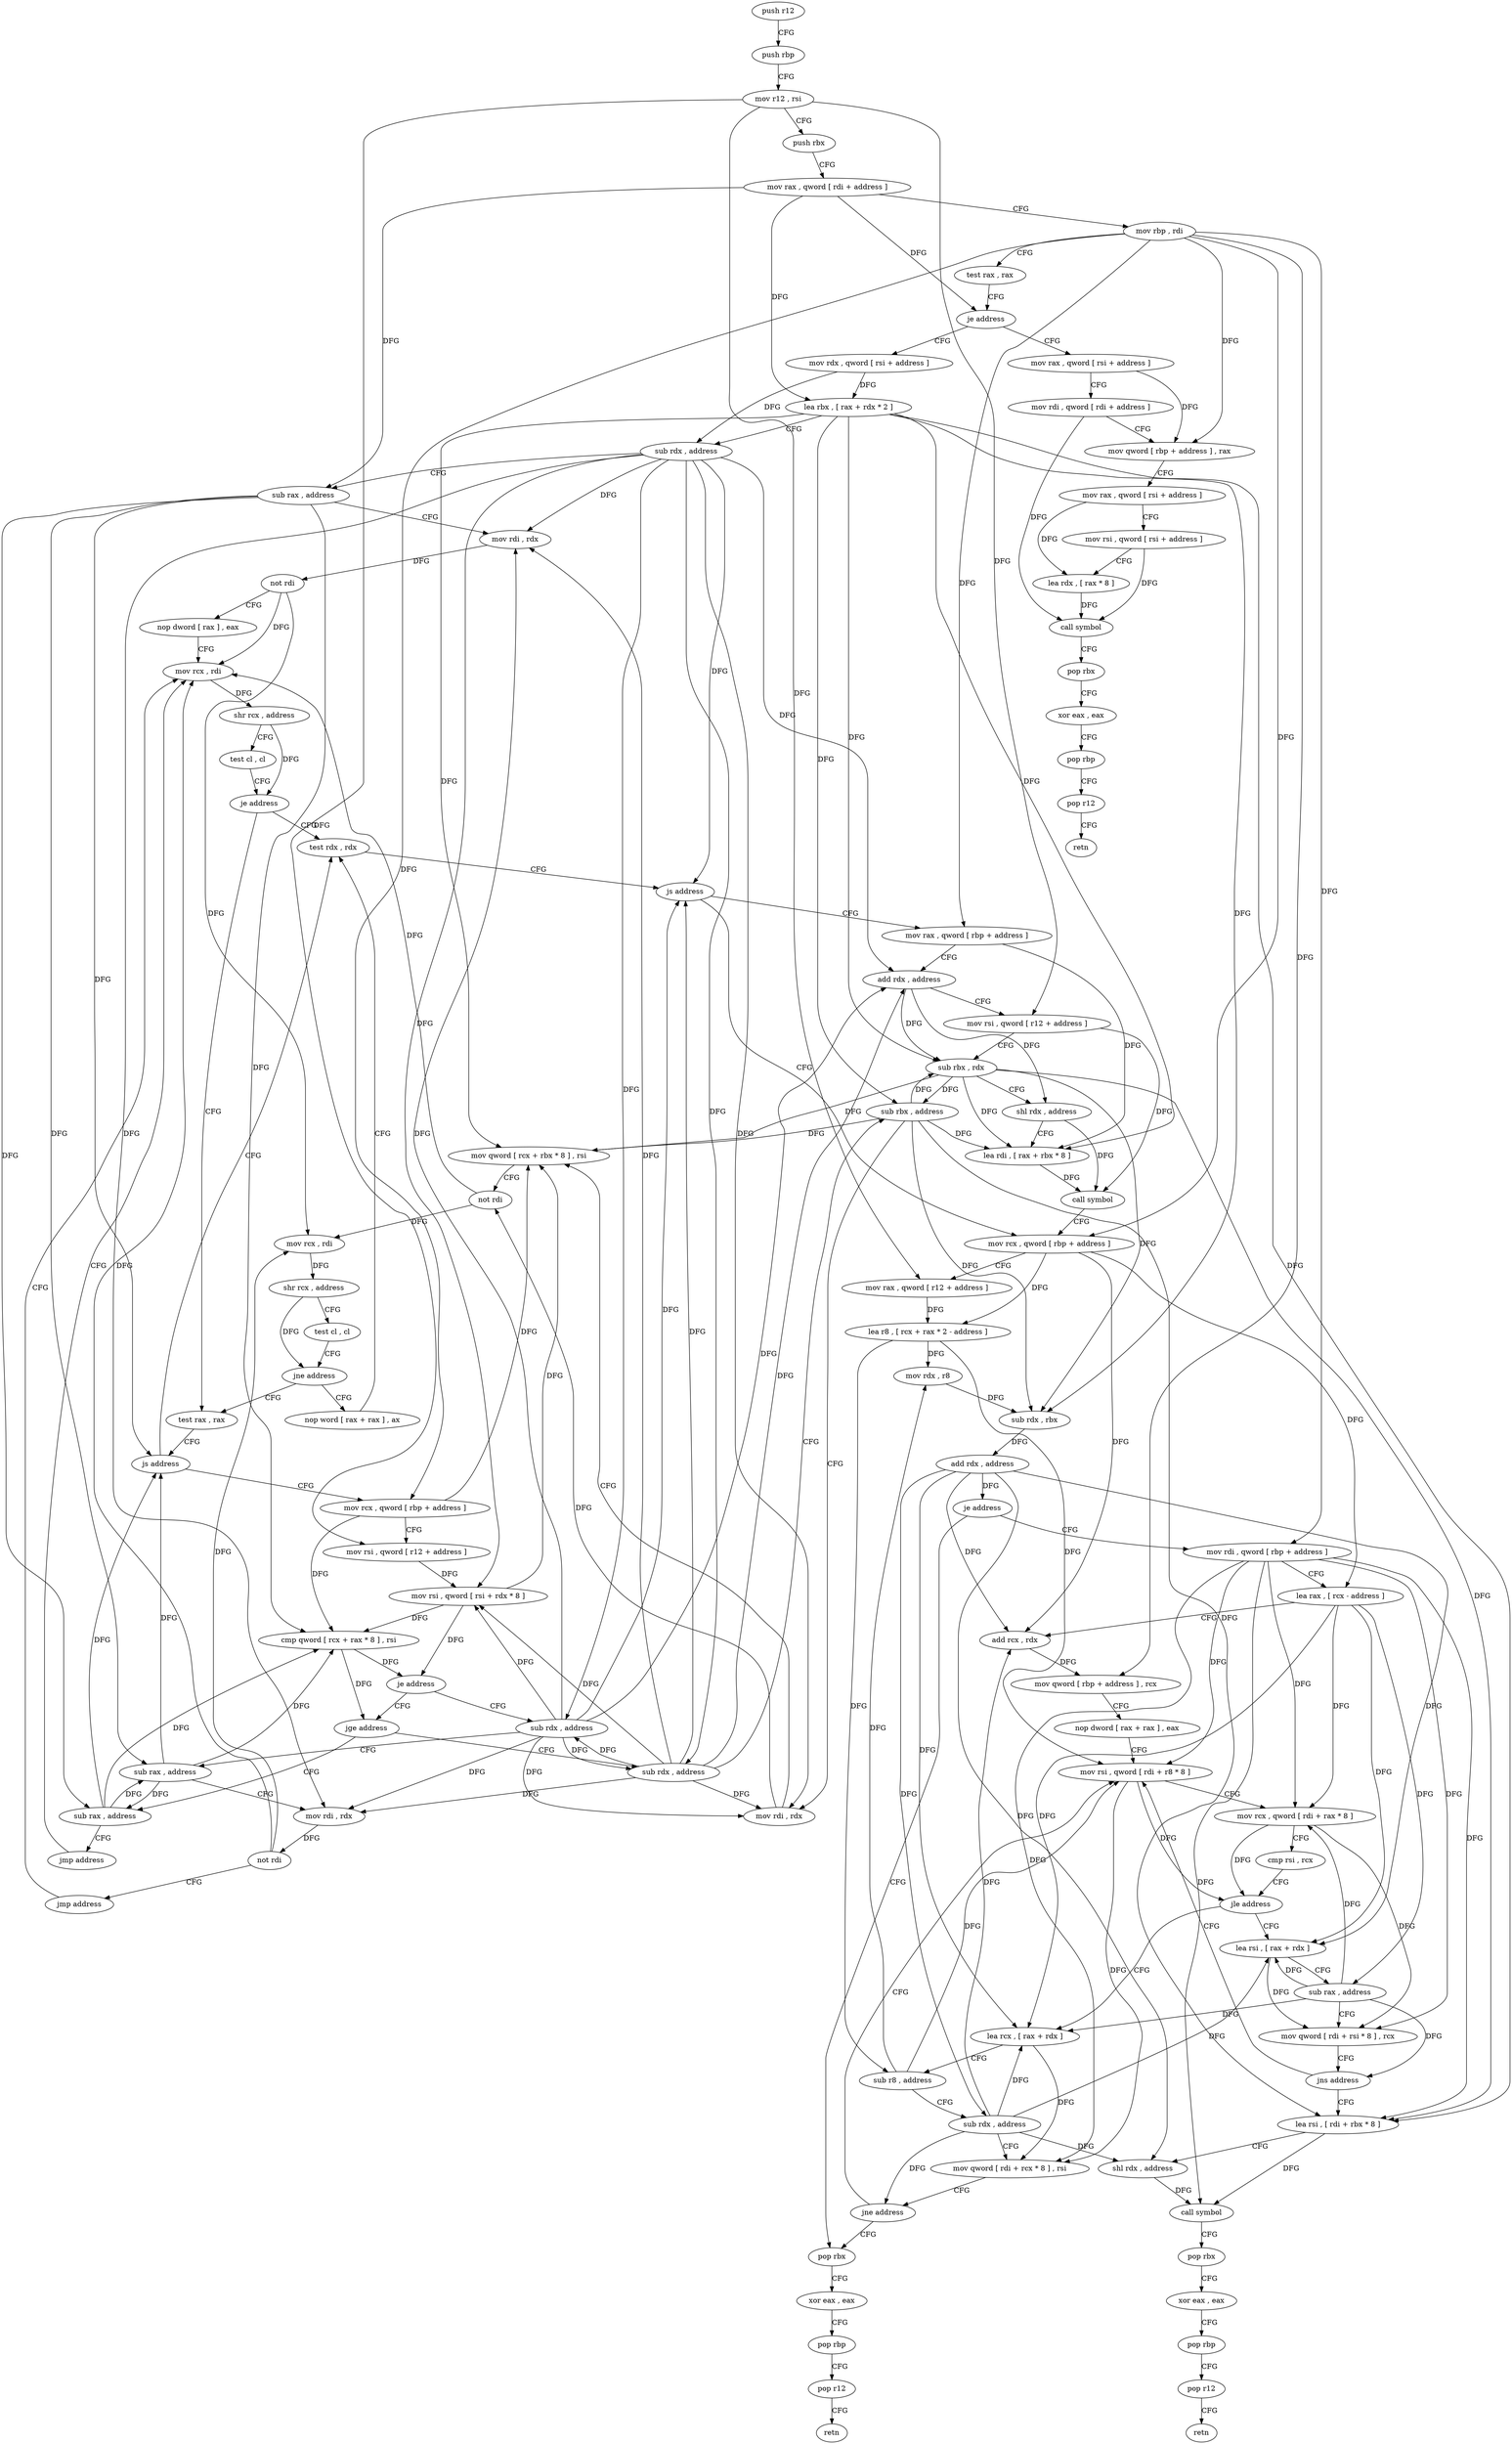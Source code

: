 digraph "func" {
"4367968" [label = "push r12" ]
"4367970" [label = "push rbp" ]
"4367971" [label = "mov r12 , rsi" ]
"4367974" [label = "push rbx" ]
"4367975" [label = "mov rax , qword [ rdi + address ]" ]
"4367979" [label = "mov rbp , rdi" ]
"4367982" [label = "test rax , rax" ]
"4367985" [label = "je address" ]
"4368299" [label = "mov rax , qword [ rsi + address ]" ]
"4367991" [label = "mov rdx , qword [ rsi + address ]" ]
"4368303" [label = "mov rdi , qword [ rdi + address ]" ]
"4368307" [label = "mov qword [ rbp + address ] , rax" ]
"4368311" [label = "mov rax , qword [ rsi + address ]" ]
"4368315" [label = "mov rsi , qword [ rsi + address ]" ]
"4368319" [label = "lea rdx , [ rax * 8 ]" ]
"4368327" [label = "call symbol" ]
"4368332" [label = "pop rbx" ]
"4368333" [label = "xor eax , eax" ]
"4368335" [label = "pop rbp" ]
"4368336" [label = "pop r12" ]
"4368338" [label = "retn" ]
"4367995" [label = "lea rbx , [ rax + rdx * 2 ]" ]
"4367999" [label = "sub rdx , address" ]
"4368003" [label = "sub rax , address" ]
"4368007" [label = "mov rdi , rdx" ]
"4368010" [label = "not rdi" ]
"4368013" [label = "nop dword [ rax ] , eax" ]
"4368016" [label = "mov rcx , rdi" ]
"4368096" [label = "test rdx , rdx" ]
"4368099" [label = "js address" ]
"4368130" [label = "mov rcx , qword [ rbp + address ]" ]
"4368101" [label = "mov rax , qword [ rbp + address ]" ]
"4368027" [label = "test rax , rax" ]
"4368030" [label = "js address" ]
"4368032" [label = "mov rcx , qword [ rbp + address ]" ]
"4368134" [label = "mov rax , qword [ r12 + address ]" ]
"4368139" [label = "lea r8 , [ rcx + rax * 2 - address ]" ]
"4368144" [label = "mov rdx , r8" ]
"4368147" [label = "sub rdx , rbx" ]
"4368150" [label = "add rdx , address" ]
"4368154" [label = "je address" ]
"4368207" [label = "pop rbx" ]
"4368156" [label = "mov rdi , qword [ rbp + address ]" ]
"4368105" [label = "add rdx , address" ]
"4368109" [label = "mov rsi , qword [ r12 + address ]" ]
"4368114" [label = "sub rbx , rdx" ]
"4368117" [label = "shl rdx , address" ]
"4368121" [label = "lea rdi , [ rax + rbx * 8 ]" ]
"4368125" [label = "call symbol" ]
"4368036" [label = "mov rsi , qword [ r12 + address ]" ]
"4368041" [label = "mov rsi , qword [ rsi + rdx * 8 ]" ]
"4368045" [label = "cmp qword [ rcx + rax * 8 ] , rsi" ]
"4368049" [label = "je address" ]
"4368280" [label = "sub rdx , address" ]
"4368055" [label = "jge address" ]
"4368208" [label = "xor eax , eax" ]
"4368210" [label = "pop rbp" ]
"4368211" [label = "pop r12" ]
"4368213" [label = "retn" ]
"4368160" [label = "lea rax , [ rcx - address ]" ]
"4368164" [label = "add rcx , rdx" ]
"4368167" [label = "mov qword [ rbp + address ] , rcx" ]
"4368171" [label = "nop dword [ rax + rax ] , eax" ]
"4368176" [label = "mov rsi , qword [ rdi + r8 * 8 ]" ]
"4368284" [label = "sub rax , address" ]
"4368288" [label = "mov rdi , rdx" ]
"4368291" [label = "not rdi" ]
"4368294" [label = "jmp address" ]
"4368264" [label = "sub rax , address" ]
"4368061" [label = "sub rdx , address" ]
"4368224" [label = "lea rsi , [ rax + rdx ]" ]
"4368228" [label = "sub rax , address" ]
"4368232" [label = "mov qword [ rdi + rsi * 8 ] , rcx" ]
"4368236" [label = "jns address" ]
"4368238" [label = "lea rsi , [ rdi + rbx * 8 ]" ]
"4368189" [label = "lea rcx , [ rax + rdx ]" ]
"4368193" [label = "sub r8 , address" ]
"4368197" [label = "sub rdx , address" ]
"4368201" [label = "mov qword [ rdi + rcx * 8 ] , rsi" ]
"4368205" [label = "jne address" ]
"4368019" [label = "shr rcx , address" ]
"4368023" [label = "test cl , cl" ]
"4368025" [label = "je address" ]
"4368268" [label = "jmp address" ]
"4368065" [label = "sub rbx , address" ]
"4368069" [label = "mov rdi , rdx" ]
"4368072" [label = "mov qword [ rcx + rbx * 8 ] , rsi" ]
"4368076" [label = "not rdi" ]
"4368079" [label = "mov rcx , rdi" ]
"4368082" [label = "shr rcx , address" ]
"4368086" [label = "test cl , cl" ]
"4368088" [label = "jne address" ]
"4368090" [label = "nop word [ rax + rax ] , ax" ]
"4368180" [label = "mov rcx , qword [ rdi + rax * 8 ]" ]
"4368184" [label = "cmp rsi , rcx" ]
"4368187" [label = "jle address" ]
"4368242" [label = "shl rdx , address" ]
"4368246" [label = "call symbol" ]
"4368251" [label = "pop rbx" ]
"4368252" [label = "xor eax , eax" ]
"4368254" [label = "pop rbp" ]
"4368255" [label = "pop r12" ]
"4368257" [label = "retn" ]
"4367968" -> "4367970" [ label = "CFG" ]
"4367970" -> "4367971" [ label = "CFG" ]
"4367971" -> "4367974" [ label = "CFG" ]
"4367971" -> "4368134" [ label = "DFG" ]
"4367971" -> "4368109" [ label = "DFG" ]
"4367971" -> "4368036" [ label = "DFG" ]
"4367974" -> "4367975" [ label = "CFG" ]
"4367975" -> "4367979" [ label = "CFG" ]
"4367975" -> "4367985" [ label = "DFG" ]
"4367975" -> "4367995" [ label = "DFG" ]
"4367975" -> "4368003" [ label = "DFG" ]
"4367979" -> "4367982" [ label = "CFG" ]
"4367979" -> "4368307" [ label = "DFG" ]
"4367979" -> "4368130" [ label = "DFG" ]
"4367979" -> "4368101" [ label = "DFG" ]
"4367979" -> "4368032" [ label = "DFG" ]
"4367979" -> "4368156" [ label = "DFG" ]
"4367979" -> "4368167" [ label = "DFG" ]
"4367982" -> "4367985" [ label = "CFG" ]
"4367985" -> "4368299" [ label = "CFG" ]
"4367985" -> "4367991" [ label = "CFG" ]
"4368299" -> "4368303" [ label = "CFG" ]
"4368299" -> "4368307" [ label = "DFG" ]
"4367991" -> "4367995" [ label = "DFG" ]
"4367991" -> "4367999" [ label = "DFG" ]
"4368303" -> "4368307" [ label = "CFG" ]
"4368303" -> "4368327" [ label = "DFG" ]
"4368307" -> "4368311" [ label = "CFG" ]
"4368311" -> "4368315" [ label = "CFG" ]
"4368311" -> "4368319" [ label = "DFG" ]
"4368315" -> "4368319" [ label = "CFG" ]
"4368315" -> "4368327" [ label = "DFG" ]
"4368319" -> "4368327" [ label = "DFG" ]
"4368327" -> "4368332" [ label = "CFG" ]
"4368332" -> "4368333" [ label = "CFG" ]
"4368333" -> "4368335" [ label = "CFG" ]
"4368335" -> "4368336" [ label = "CFG" ]
"4368336" -> "4368338" [ label = "CFG" ]
"4367995" -> "4367999" [ label = "CFG" ]
"4367995" -> "4368147" [ label = "DFG" ]
"4367995" -> "4368114" [ label = "DFG" ]
"4367995" -> "4368121" [ label = "DFG" ]
"4367995" -> "4368065" [ label = "DFG" ]
"4367995" -> "4368072" [ label = "DFG" ]
"4367995" -> "4368238" [ label = "DFG" ]
"4367999" -> "4368003" [ label = "CFG" ]
"4367999" -> "4368007" [ label = "DFG" ]
"4367999" -> "4368099" [ label = "DFG" ]
"4367999" -> "4368105" [ label = "DFG" ]
"4367999" -> "4368041" [ label = "DFG" ]
"4367999" -> "4368280" [ label = "DFG" ]
"4367999" -> "4368288" [ label = "DFG" ]
"4367999" -> "4368061" [ label = "DFG" ]
"4367999" -> "4368069" [ label = "DFG" ]
"4368003" -> "4368007" [ label = "CFG" ]
"4368003" -> "4368030" [ label = "DFG" ]
"4368003" -> "4368045" [ label = "DFG" ]
"4368003" -> "4368284" [ label = "DFG" ]
"4368003" -> "4368264" [ label = "DFG" ]
"4368007" -> "4368010" [ label = "DFG" ]
"4368010" -> "4368013" [ label = "CFG" ]
"4368010" -> "4368016" [ label = "DFG" ]
"4368010" -> "4368079" [ label = "DFG" ]
"4368013" -> "4368016" [ label = "CFG" ]
"4368016" -> "4368019" [ label = "DFG" ]
"4368096" -> "4368099" [ label = "CFG" ]
"4368099" -> "4368130" [ label = "CFG" ]
"4368099" -> "4368101" [ label = "CFG" ]
"4368130" -> "4368134" [ label = "CFG" ]
"4368130" -> "4368139" [ label = "DFG" ]
"4368130" -> "4368160" [ label = "DFG" ]
"4368130" -> "4368164" [ label = "DFG" ]
"4368101" -> "4368105" [ label = "CFG" ]
"4368101" -> "4368121" [ label = "DFG" ]
"4368027" -> "4368030" [ label = "CFG" ]
"4368030" -> "4368096" [ label = "CFG" ]
"4368030" -> "4368032" [ label = "CFG" ]
"4368032" -> "4368036" [ label = "CFG" ]
"4368032" -> "4368045" [ label = "DFG" ]
"4368032" -> "4368072" [ label = "DFG" ]
"4368134" -> "4368139" [ label = "DFG" ]
"4368139" -> "4368144" [ label = "DFG" ]
"4368139" -> "4368176" [ label = "DFG" ]
"4368139" -> "4368193" [ label = "DFG" ]
"4368144" -> "4368147" [ label = "DFG" ]
"4368147" -> "4368150" [ label = "DFG" ]
"4368150" -> "4368154" [ label = "DFG" ]
"4368150" -> "4368164" [ label = "DFG" ]
"4368150" -> "4368224" [ label = "DFG" ]
"4368150" -> "4368189" [ label = "DFG" ]
"4368150" -> "4368197" [ label = "DFG" ]
"4368150" -> "4368242" [ label = "DFG" ]
"4368154" -> "4368207" [ label = "CFG" ]
"4368154" -> "4368156" [ label = "CFG" ]
"4368207" -> "4368208" [ label = "CFG" ]
"4368156" -> "4368160" [ label = "CFG" ]
"4368156" -> "4368176" [ label = "DFG" ]
"4368156" -> "4368180" [ label = "DFG" ]
"4368156" -> "4368232" [ label = "DFG" ]
"4368156" -> "4368201" [ label = "DFG" ]
"4368156" -> "4368238" [ label = "DFG" ]
"4368156" -> "4368246" [ label = "DFG" ]
"4368105" -> "4368109" [ label = "CFG" ]
"4368105" -> "4368114" [ label = "DFG" ]
"4368105" -> "4368117" [ label = "DFG" ]
"4368109" -> "4368114" [ label = "CFG" ]
"4368109" -> "4368125" [ label = "DFG" ]
"4368114" -> "4368117" [ label = "CFG" ]
"4368114" -> "4368147" [ label = "DFG" ]
"4368114" -> "4368121" [ label = "DFG" ]
"4368114" -> "4368065" [ label = "DFG" ]
"4368114" -> "4368072" [ label = "DFG" ]
"4368114" -> "4368238" [ label = "DFG" ]
"4368117" -> "4368121" [ label = "CFG" ]
"4368117" -> "4368125" [ label = "DFG" ]
"4368121" -> "4368125" [ label = "DFG" ]
"4368125" -> "4368130" [ label = "CFG" ]
"4368036" -> "4368041" [ label = "DFG" ]
"4368041" -> "4368045" [ label = "DFG" ]
"4368041" -> "4368049" [ label = "DFG" ]
"4368041" -> "4368072" [ label = "DFG" ]
"4368045" -> "4368049" [ label = "DFG" ]
"4368045" -> "4368055" [ label = "DFG" ]
"4368049" -> "4368280" [ label = "CFG" ]
"4368049" -> "4368055" [ label = "CFG" ]
"4368280" -> "4368284" [ label = "CFG" ]
"4368280" -> "4368007" [ label = "DFG" ]
"4368280" -> "4368099" [ label = "DFG" ]
"4368280" -> "4368105" [ label = "DFG" ]
"4368280" -> "4368041" [ label = "DFG" ]
"4368280" -> "4368288" [ label = "DFG" ]
"4368280" -> "4368061" [ label = "DFG" ]
"4368280" -> "4368069" [ label = "DFG" ]
"4368055" -> "4368264" [ label = "CFG" ]
"4368055" -> "4368061" [ label = "CFG" ]
"4368208" -> "4368210" [ label = "CFG" ]
"4368210" -> "4368211" [ label = "CFG" ]
"4368211" -> "4368213" [ label = "CFG" ]
"4368160" -> "4368164" [ label = "CFG" ]
"4368160" -> "4368180" [ label = "DFG" ]
"4368160" -> "4368224" [ label = "DFG" ]
"4368160" -> "4368228" [ label = "DFG" ]
"4368160" -> "4368189" [ label = "DFG" ]
"4368164" -> "4368167" [ label = "DFG" ]
"4368167" -> "4368171" [ label = "CFG" ]
"4368171" -> "4368176" [ label = "CFG" ]
"4368176" -> "4368180" [ label = "CFG" ]
"4368176" -> "4368187" [ label = "DFG" ]
"4368176" -> "4368201" [ label = "DFG" ]
"4368284" -> "4368288" [ label = "CFG" ]
"4368284" -> "4368030" [ label = "DFG" ]
"4368284" -> "4368045" [ label = "DFG" ]
"4368284" -> "4368264" [ label = "DFG" ]
"4368288" -> "4368291" [ label = "DFG" ]
"4368291" -> "4368294" [ label = "CFG" ]
"4368291" -> "4368016" [ label = "DFG" ]
"4368291" -> "4368079" [ label = "DFG" ]
"4368294" -> "4368016" [ label = "CFG" ]
"4368264" -> "4368268" [ label = "CFG" ]
"4368264" -> "4368030" [ label = "DFG" ]
"4368264" -> "4368045" [ label = "DFG" ]
"4368264" -> "4368284" [ label = "DFG" ]
"4368061" -> "4368065" [ label = "CFG" ]
"4368061" -> "4368007" [ label = "DFG" ]
"4368061" -> "4368099" [ label = "DFG" ]
"4368061" -> "4368105" [ label = "DFG" ]
"4368061" -> "4368041" [ label = "DFG" ]
"4368061" -> "4368280" [ label = "DFG" ]
"4368061" -> "4368288" [ label = "DFG" ]
"4368061" -> "4368069" [ label = "DFG" ]
"4368224" -> "4368228" [ label = "CFG" ]
"4368224" -> "4368232" [ label = "DFG" ]
"4368228" -> "4368232" [ label = "CFG" ]
"4368228" -> "4368180" [ label = "DFG" ]
"4368228" -> "4368224" [ label = "DFG" ]
"4368228" -> "4368189" [ label = "DFG" ]
"4368228" -> "4368236" [ label = "DFG" ]
"4368232" -> "4368236" [ label = "CFG" ]
"4368236" -> "4368176" [ label = "CFG" ]
"4368236" -> "4368238" [ label = "CFG" ]
"4368238" -> "4368242" [ label = "CFG" ]
"4368238" -> "4368246" [ label = "DFG" ]
"4368189" -> "4368193" [ label = "CFG" ]
"4368189" -> "4368201" [ label = "DFG" ]
"4368193" -> "4368197" [ label = "CFG" ]
"4368193" -> "4368144" [ label = "DFG" ]
"4368193" -> "4368176" [ label = "DFG" ]
"4368197" -> "4368201" [ label = "CFG" ]
"4368197" -> "4368164" [ label = "DFG" ]
"4368197" -> "4368224" [ label = "DFG" ]
"4368197" -> "4368189" [ label = "DFG" ]
"4368197" -> "4368242" [ label = "DFG" ]
"4368197" -> "4368205" [ label = "DFG" ]
"4368201" -> "4368205" [ label = "CFG" ]
"4368205" -> "4368176" [ label = "CFG" ]
"4368205" -> "4368207" [ label = "CFG" ]
"4368019" -> "4368023" [ label = "CFG" ]
"4368019" -> "4368025" [ label = "DFG" ]
"4368023" -> "4368025" [ label = "CFG" ]
"4368025" -> "4368096" [ label = "CFG" ]
"4368025" -> "4368027" [ label = "CFG" ]
"4368268" -> "4368016" [ label = "CFG" ]
"4368065" -> "4368069" [ label = "CFG" ]
"4368065" -> "4368147" [ label = "DFG" ]
"4368065" -> "4368121" [ label = "DFG" ]
"4368065" -> "4368114" [ label = "DFG" ]
"4368065" -> "4368072" [ label = "DFG" ]
"4368065" -> "4368238" [ label = "DFG" ]
"4368069" -> "4368072" [ label = "CFG" ]
"4368069" -> "4368076" [ label = "DFG" ]
"4368072" -> "4368076" [ label = "CFG" ]
"4368076" -> "4368079" [ label = "DFG" ]
"4368076" -> "4368016" [ label = "DFG" ]
"4368079" -> "4368082" [ label = "DFG" ]
"4368082" -> "4368086" [ label = "CFG" ]
"4368082" -> "4368088" [ label = "DFG" ]
"4368086" -> "4368088" [ label = "CFG" ]
"4368088" -> "4368027" [ label = "CFG" ]
"4368088" -> "4368090" [ label = "CFG" ]
"4368090" -> "4368096" [ label = "CFG" ]
"4368180" -> "4368184" [ label = "CFG" ]
"4368180" -> "4368187" [ label = "DFG" ]
"4368180" -> "4368232" [ label = "DFG" ]
"4368184" -> "4368187" [ label = "CFG" ]
"4368187" -> "4368224" [ label = "CFG" ]
"4368187" -> "4368189" [ label = "CFG" ]
"4368242" -> "4368246" [ label = "DFG" ]
"4368246" -> "4368251" [ label = "CFG" ]
"4368251" -> "4368252" [ label = "CFG" ]
"4368252" -> "4368254" [ label = "CFG" ]
"4368254" -> "4368255" [ label = "CFG" ]
"4368255" -> "4368257" [ label = "CFG" ]
}
